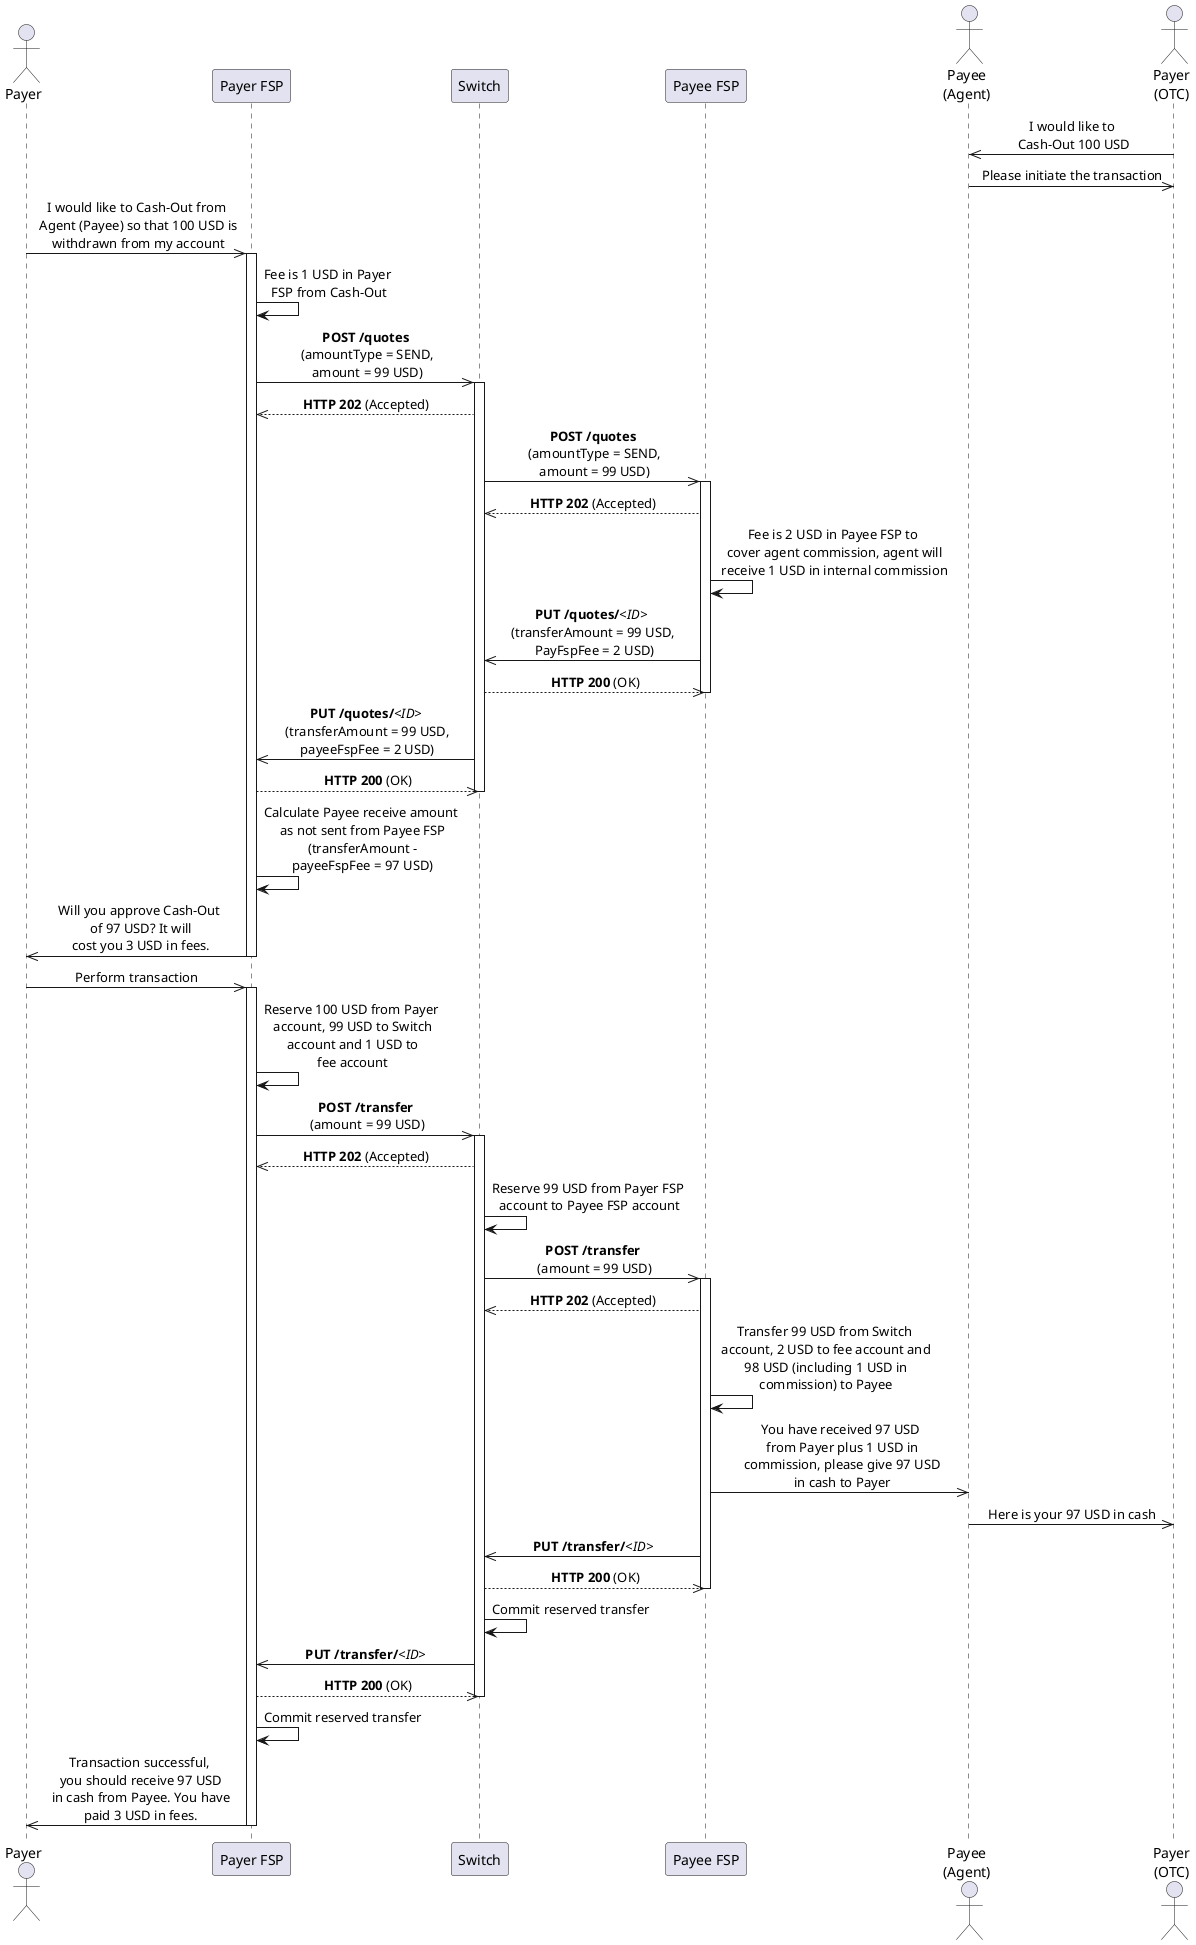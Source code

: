 /'*****
 License
 --------------
 Copyright © 2017 Bill & Melinda Gates Foundation
 The Mojaloop files are made available by the Bill & Melinda Gates Foundation under the Apache License, Version 2.0 (the "License") and you may not use these files except in compliance with the License. You may obtain a copy of the License at
 http://www.apache.org/licenses/LICENSE-2.0
 Unless required by applicable law or agreed to in writing, the Mojaloop files are distributed on an "AS IS" BASIS, WITHOUT WARRANTIES OR CONDITIONS OF ANY KIND, either express or implied. See the License for the specific language governing permissions and limitations under the License.
 Contributors
 --------------
 This is the official list of the Mojaloop project contributors for this file.
 Names of the original copyright holders (individuals or organizations)
 should be listed with a '*' in the first column. People who have
 contributed from an organization can be listed under the organization
 that actually holds the copyright for their contributions (see the
 Gates Foundation organization for an example). Those individuals should have
 their names indented and be marked with a '-'. Email address can be added
 optionally within square brackets <email>.
 * Gates Foundation
 - Name Surname <name.surname@gatesfoundation.com>

 * Henk Kodde <henk.kodde@modusbox.com>
 --------------
 ******'/

@startuml
' declaring skinparam
skinparam sequenceMessageAlign center

' declare title
' title Customer-Initiated Cash-Out example (send amount)

' Actor Keys:
' participant - FSP or Switch
' actor - Payee, Payer or Payer(OTC)

' declare actors
actor "Payer" as Payer
participant "Payer FSP" as PayerFSP
participant "Switch" as SWITCH
participant "Payee FSP" as PayeeFSP
actor "Payee\n(Agent)" as Payee
actor "Payer\n(OTC)" as PayerOTC

' start flow

Payee <<- PayerOTC: I would like to\n Cash-Out 100 USD
Payee ->> PayerOTC: Please initiate the transaction
Payer ->> PayerFSP: I would like to Cash-Out from\n Agent (Payee) so that 100 USD is\n withdrawn from my account
activate PayerFSP
PayerFSP -> PayerFSP: Fee is 1 USD in Payer\n FSP from Cash-Out
PayerFSP ->> SWITCH: **POST /quotes**\n (amountType = SEND,\n amount = 99 USD)
activate SWITCH
PayerFSP <<-- SWITCH: **HTTP 202** (Accepted)
SWITCH ->> PayeeFSP: **POST /quotes**\n (amountType = SEND,\n amount = 99 USD)
activate PayeeFSP
SWITCH <<-- PayeeFSP: **HTTP 202** (Accepted)
PayeeFSP -> PayeeFSP: Fee is 2 USD in Payee FSP to\n cover agent commission, agent will\n receive 1 USD in internal commission
SWITCH <<- PayeeFSP: **PUT /quotes/**<i><ID></i> \n(transferAmount = 99 USD,\n PayFspFee = 2 USD)
SWITCH -->> PayeeFSP: **HTTP 200** (OK)
deactivate PayeeFSP
PayerFSP <<- SWITCH: **PUT /quotes/**<i><ID></i>\n (transferAmount = 99 USD,\n payeeFspFee = 2 USD)
PayerFSP -->> SWITCH: **HTTP 200** (OK)
deactivate SWITCH
PayerFSP -> PayerFSP: Calculate Payee receive amount\n as not sent from Payee FSP\n (transferAmount -\n payeeFspFee = 97 USD)
Payer <<- PayerFSP: Will you approve Cash-Out\n of 97 USD? It will\n cost you 3 USD in fees.
deactivate PayerFSP
Payer ->> PayerFSP: Perform transaction
activate PayerFSP
PayerFSP -> PayerFSP: Reserve 100 USD from Payer\n account, 99 USD to Switch\n account and 1 USD to\n fee account
PayerFSP ->> SWITCH: **POST /transfer**\n (amount = 99 USD)
activate SWITCH
PayerFSP <<-- SWITCH: **HTTP 202** (Accepted)
SWITCH -> SWITCH: Reserve 99 USD from Payer FSP\n account to Payee FSP account
SWITCH ->> PayeeFSP: **POST /transfer**\n (amount = 99 USD)
activate PayeeFSP
SWITCH <<-- PayeeFSP: **HTTP 202** (Accepted)
PayeeFSP -> PayeeFSP: Transfer 99 USD from Switch\n account, 2 USD to fee account and\n 98 USD (including 1 USD in\n commission) to Payee
PayeeFSP ->> Payee: You have received 97 USD\n from Payer plus 1 USD in\n commission, please give 97 USD\n in cash to Payer
Payee ->> PayerOTC: Here is your 97 USD in cash
SWITCH <<- PayeeFSP: **PUT /transfer/**<i><ID></i>
SWITCH -->> PayeeFSP: **HTTP 200** (OK)
deactivate PayeeFSP
SWITCH -> SWITCH: Commit reserved transfer
PayerFSP <<- SWITCH: **PUT /transfer/**<i><ID></i>
PayerFSP -->> SWITCH: **HTTP 200** (OK)
deactivate SWITCH
PayerFSP -> PayerFSP: Commit reserved transfer
Payer <<- PayerFSP: Transaction successful,\n you should receive 97 USD\n in cash from Payee. You have\n paid 3 USD in fees.
deactivate PayerFSP
@enduml

